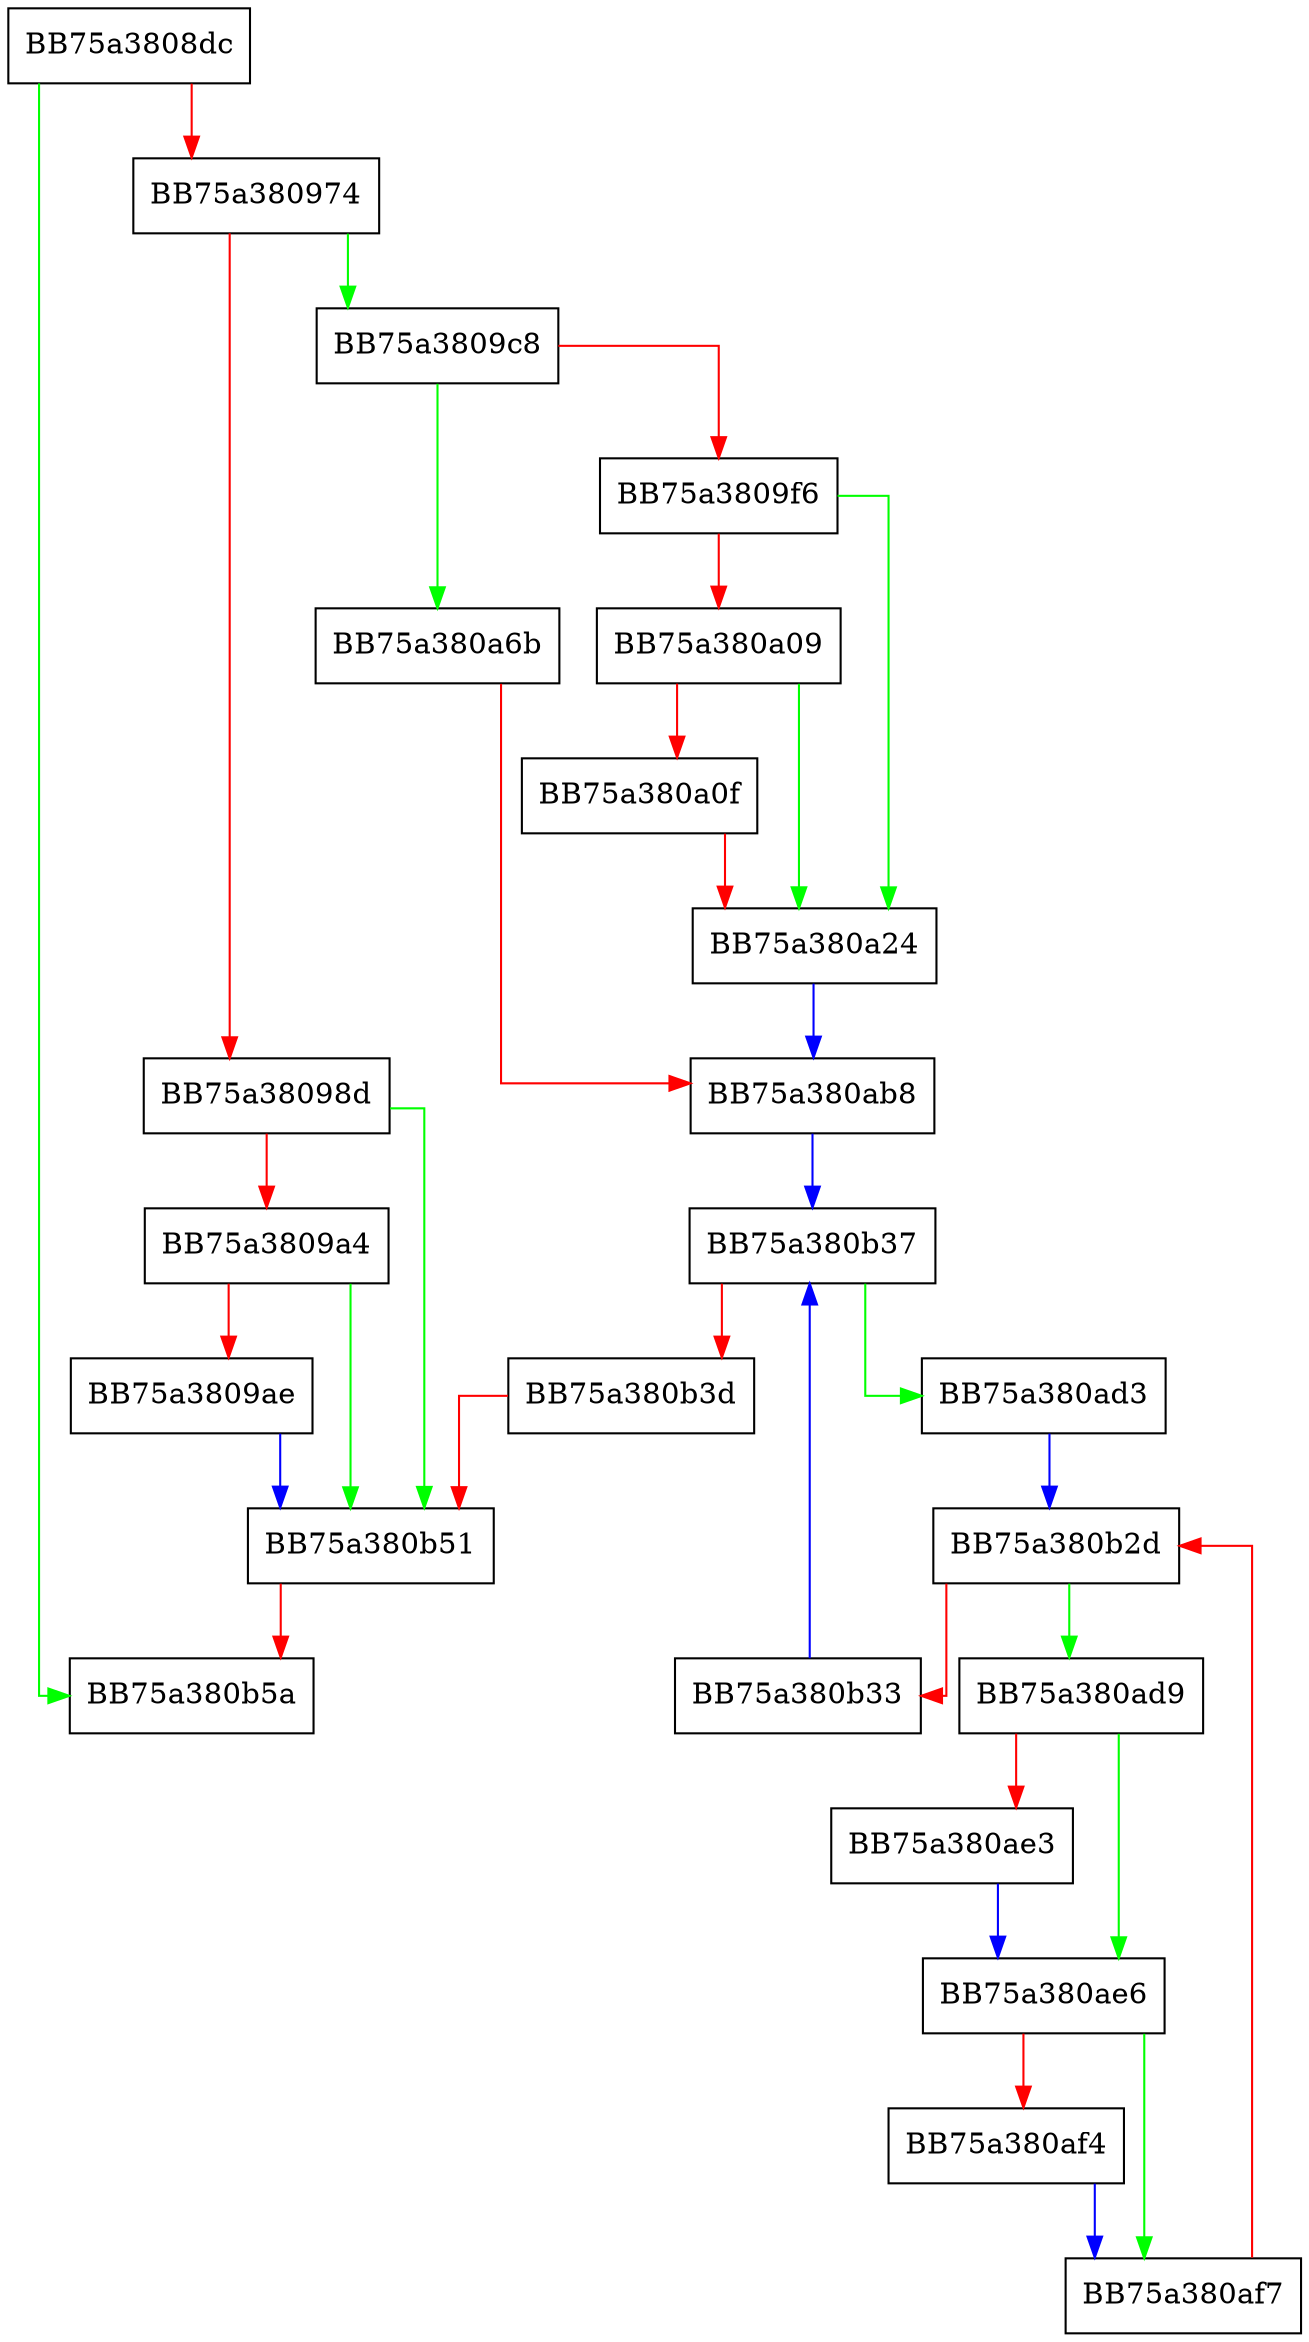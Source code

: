 digraph TestForDetectionWithTokenizedPathBothAttributes {
  node [shape="box"];
  graph [splines=ortho];
  BB75a3808dc -> BB75a380b5a [color="green"];
  BB75a3808dc -> BB75a380974 [color="red"];
  BB75a380974 -> BB75a3809c8 [color="green"];
  BB75a380974 -> BB75a38098d [color="red"];
  BB75a38098d -> BB75a380b51 [color="green"];
  BB75a38098d -> BB75a3809a4 [color="red"];
  BB75a3809a4 -> BB75a380b51 [color="green"];
  BB75a3809a4 -> BB75a3809ae [color="red"];
  BB75a3809ae -> BB75a380b51 [color="blue"];
  BB75a3809c8 -> BB75a380a6b [color="green"];
  BB75a3809c8 -> BB75a3809f6 [color="red"];
  BB75a3809f6 -> BB75a380a24 [color="green"];
  BB75a3809f6 -> BB75a380a09 [color="red"];
  BB75a380a09 -> BB75a380a24 [color="green"];
  BB75a380a09 -> BB75a380a0f [color="red"];
  BB75a380a0f -> BB75a380a24 [color="red"];
  BB75a380a24 -> BB75a380ab8 [color="blue"];
  BB75a380a6b -> BB75a380ab8 [color="red"];
  BB75a380ab8 -> BB75a380b37 [color="blue"];
  BB75a380ad3 -> BB75a380b2d [color="blue"];
  BB75a380ad9 -> BB75a380ae6 [color="green"];
  BB75a380ad9 -> BB75a380ae3 [color="red"];
  BB75a380ae3 -> BB75a380ae6 [color="blue"];
  BB75a380ae6 -> BB75a380af7 [color="green"];
  BB75a380ae6 -> BB75a380af4 [color="red"];
  BB75a380af4 -> BB75a380af7 [color="blue"];
  BB75a380af7 -> BB75a380b2d [color="red"];
  BB75a380b2d -> BB75a380ad9 [color="green"];
  BB75a380b2d -> BB75a380b33 [color="red"];
  BB75a380b33 -> BB75a380b37 [color="blue"];
  BB75a380b37 -> BB75a380ad3 [color="green"];
  BB75a380b37 -> BB75a380b3d [color="red"];
  BB75a380b3d -> BB75a380b51 [color="red"];
  BB75a380b51 -> BB75a380b5a [color="red"];
}